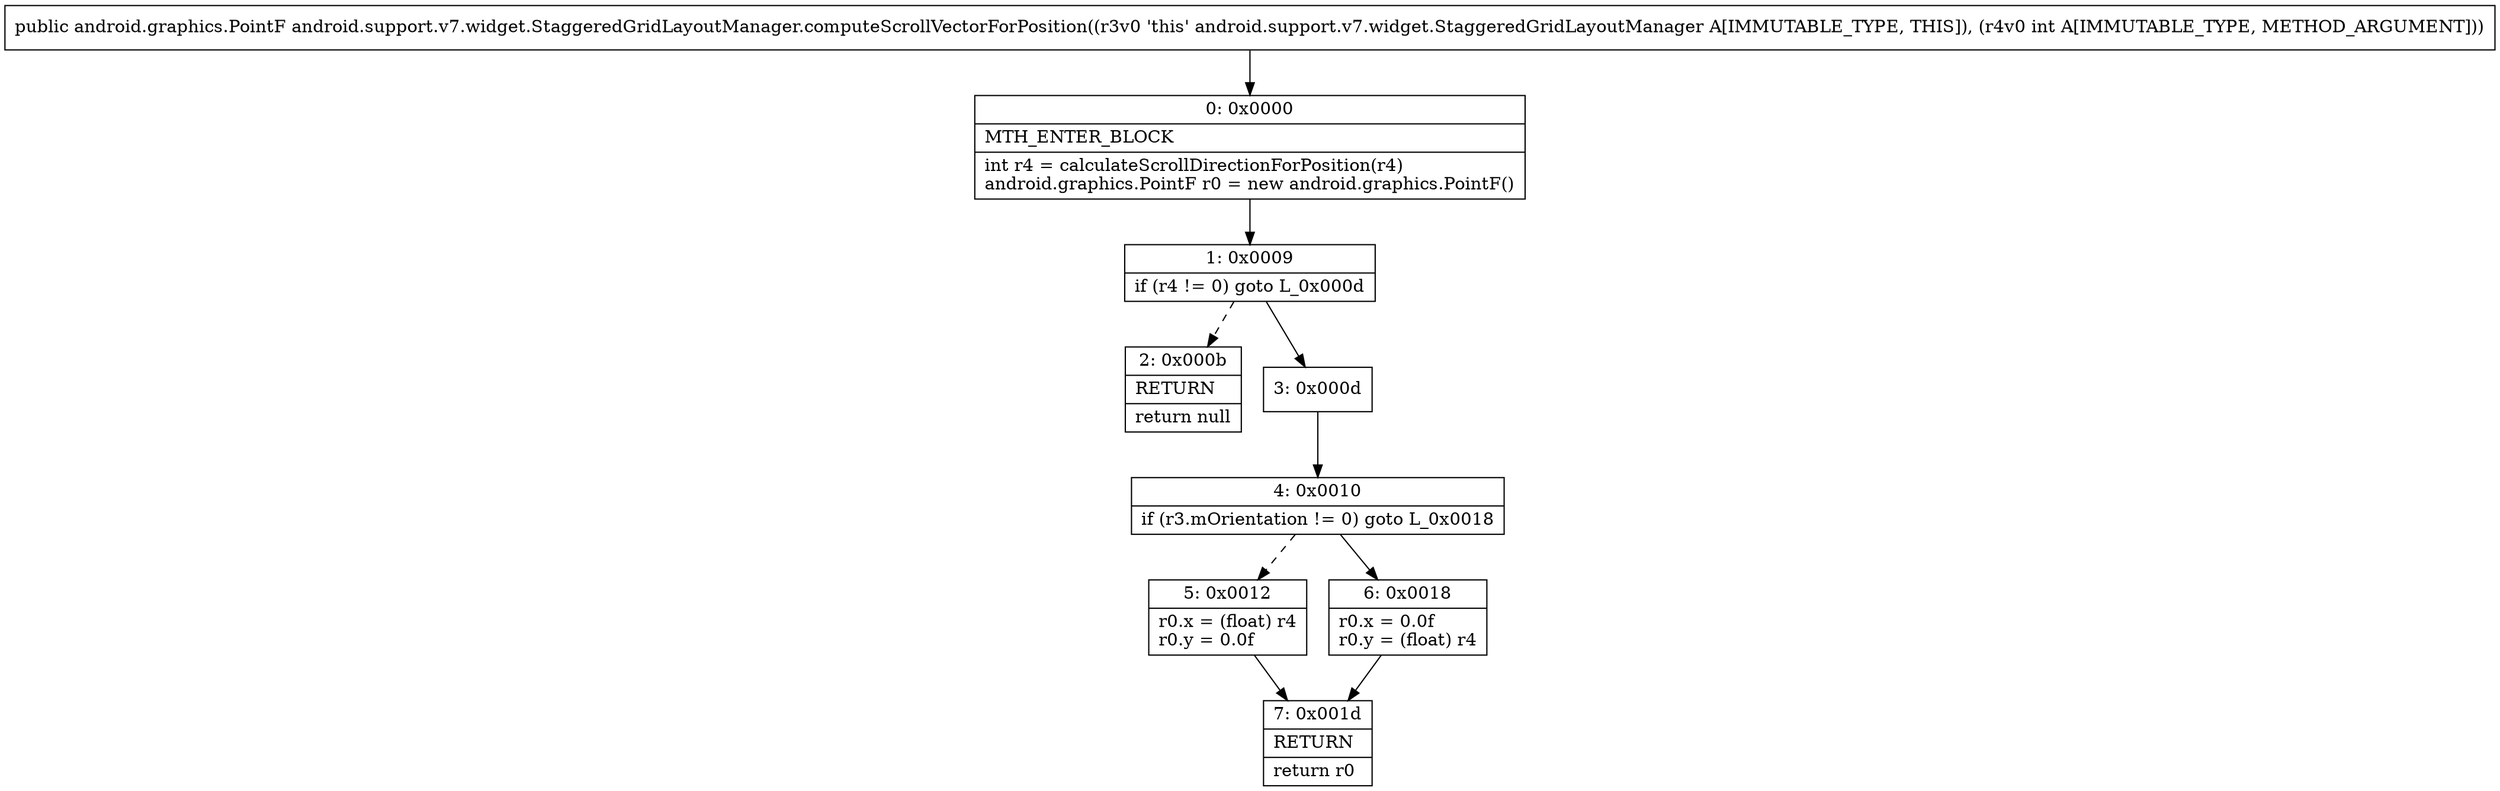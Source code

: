 digraph "CFG forandroid.support.v7.widget.StaggeredGridLayoutManager.computeScrollVectorForPosition(I)Landroid\/graphics\/PointF;" {
Node_0 [shape=record,label="{0\:\ 0x0000|MTH_ENTER_BLOCK\l|int r4 = calculateScrollDirectionForPosition(r4)\landroid.graphics.PointF r0 = new android.graphics.PointF()\l}"];
Node_1 [shape=record,label="{1\:\ 0x0009|if (r4 != 0) goto L_0x000d\l}"];
Node_2 [shape=record,label="{2\:\ 0x000b|RETURN\l|return null\l}"];
Node_3 [shape=record,label="{3\:\ 0x000d}"];
Node_4 [shape=record,label="{4\:\ 0x0010|if (r3.mOrientation != 0) goto L_0x0018\l}"];
Node_5 [shape=record,label="{5\:\ 0x0012|r0.x = (float) r4\lr0.y = 0.0f\l}"];
Node_6 [shape=record,label="{6\:\ 0x0018|r0.x = 0.0f\lr0.y = (float) r4\l}"];
Node_7 [shape=record,label="{7\:\ 0x001d|RETURN\l|return r0\l}"];
MethodNode[shape=record,label="{public android.graphics.PointF android.support.v7.widget.StaggeredGridLayoutManager.computeScrollVectorForPosition((r3v0 'this' android.support.v7.widget.StaggeredGridLayoutManager A[IMMUTABLE_TYPE, THIS]), (r4v0 int A[IMMUTABLE_TYPE, METHOD_ARGUMENT])) }"];
MethodNode -> Node_0;
Node_0 -> Node_1;
Node_1 -> Node_2[style=dashed];
Node_1 -> Node_3;
Node_3 -> Node_4;
Node_4 -> Node_5[style=dashed];
Node_4 -> Node_6;
Node_5 -> Node_7;
Node_6 -> Node_7;
}

